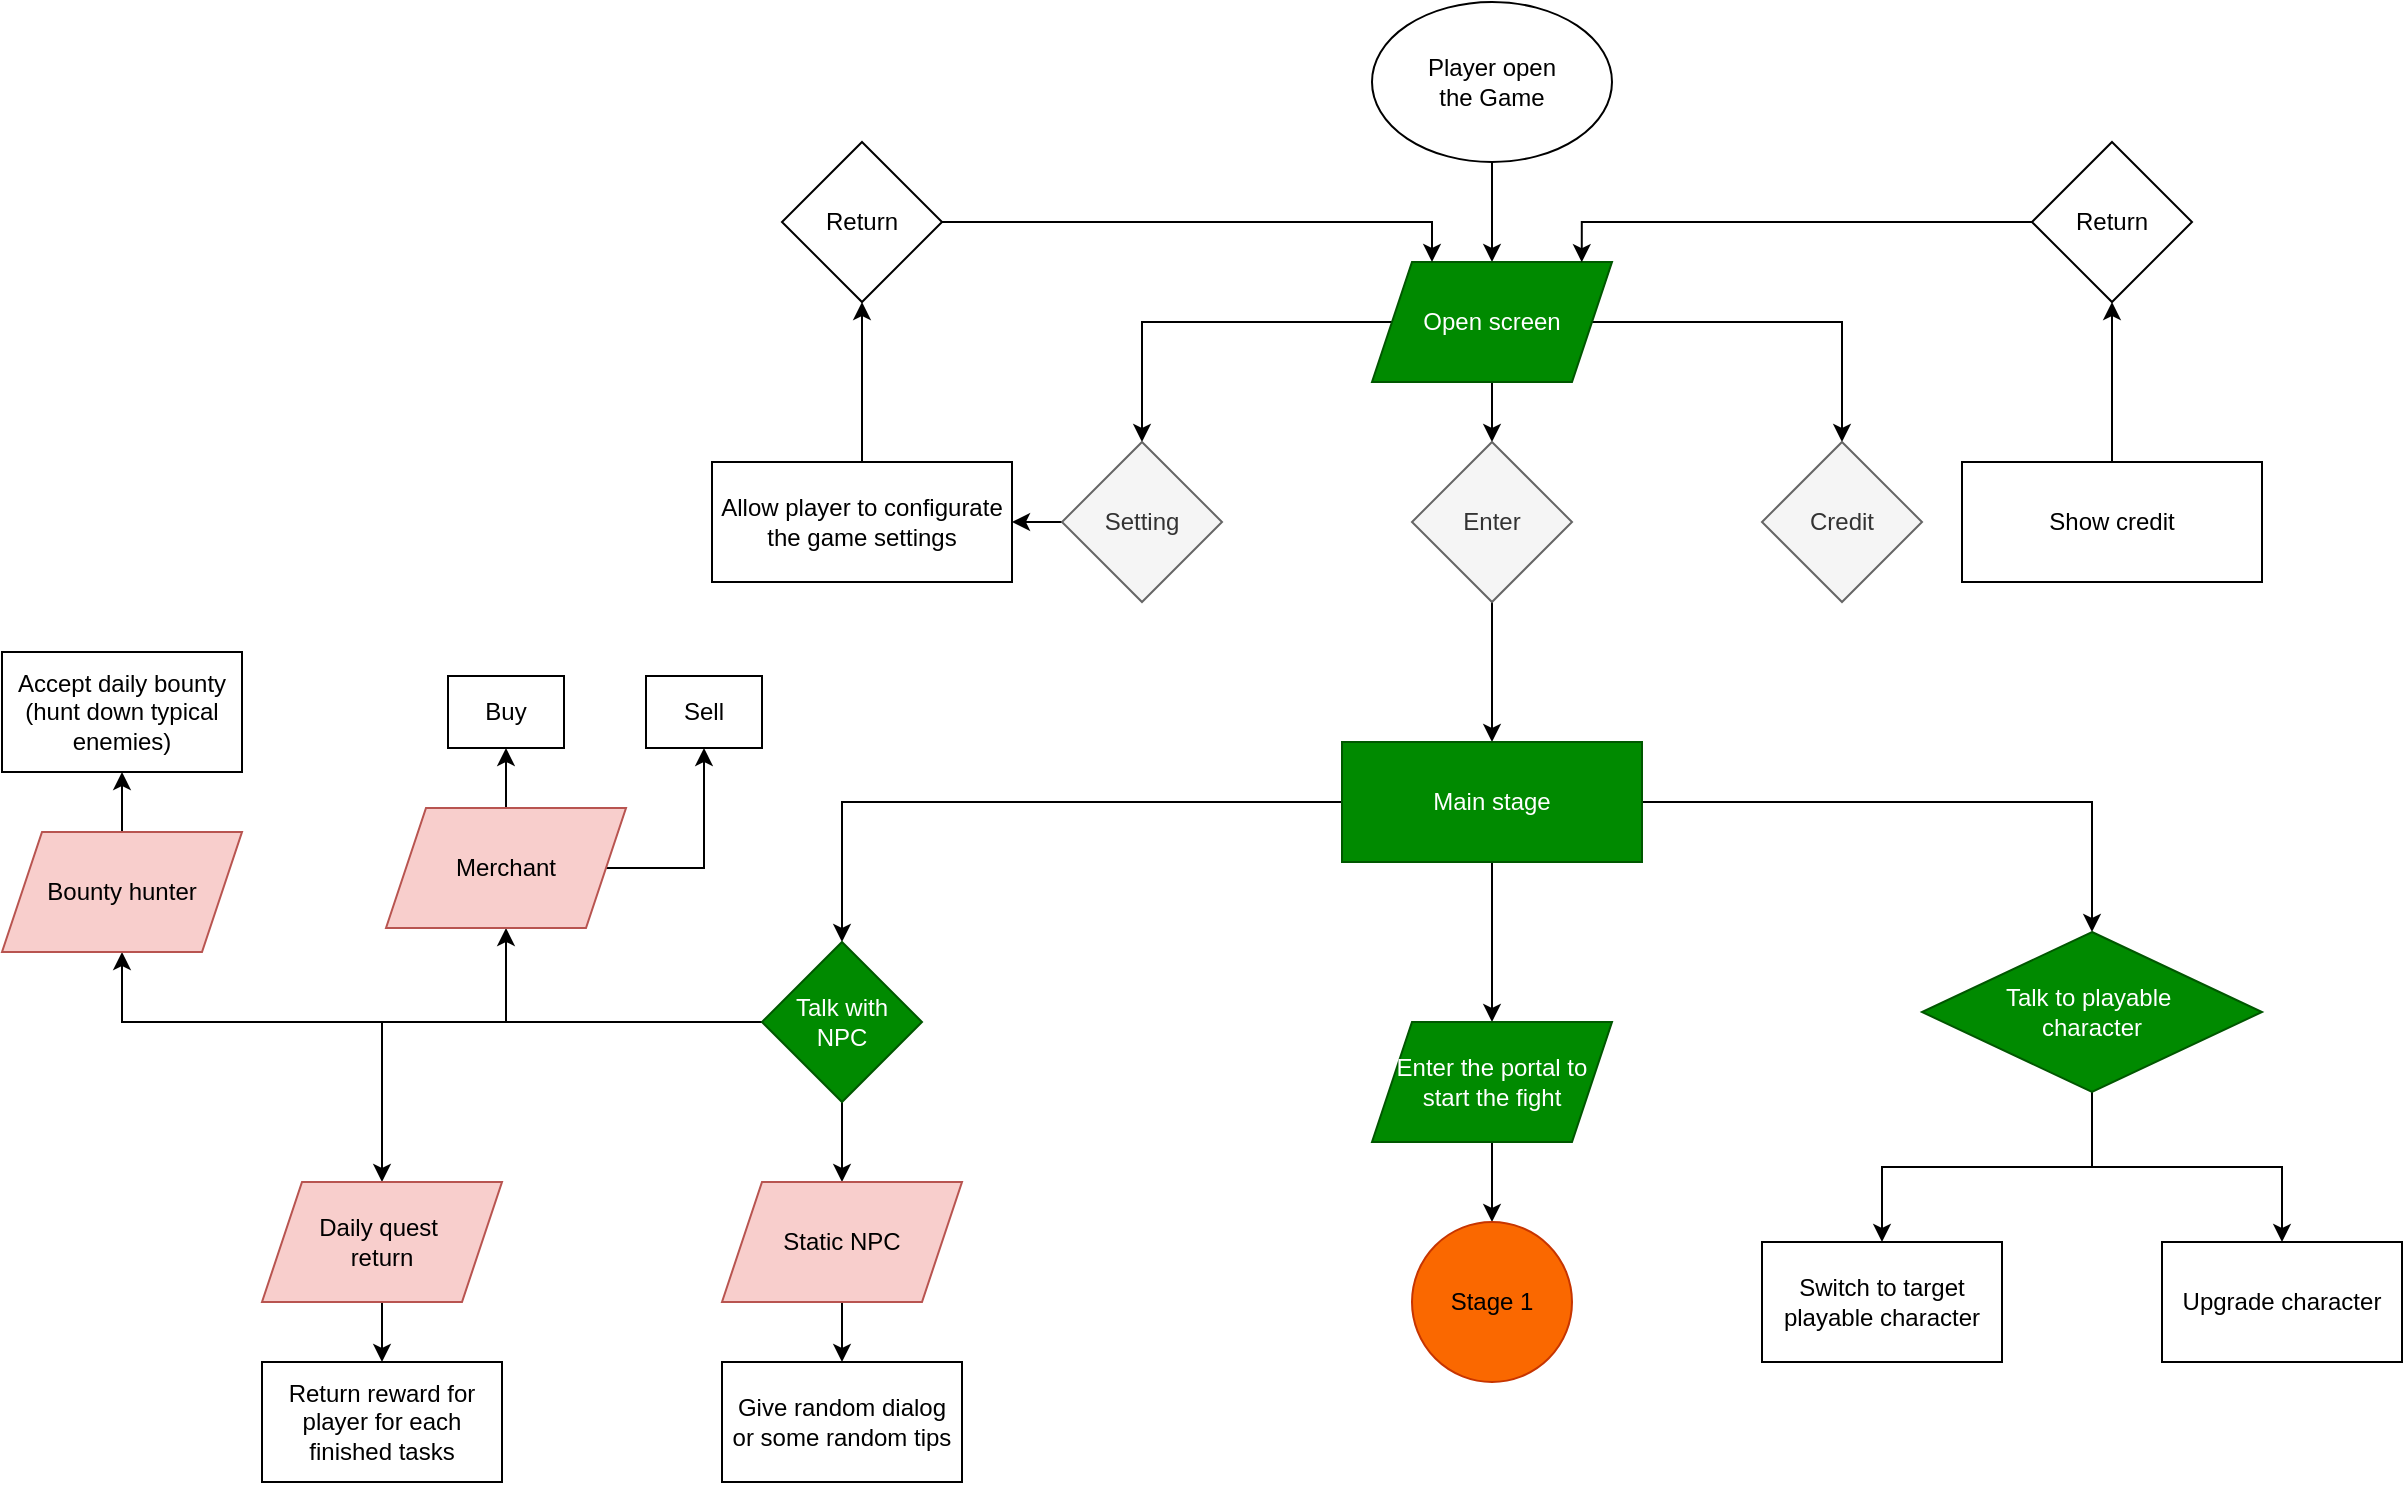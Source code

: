 <mxfile version="24.6.5" type="github" pages="2">
  <diagram name="Game-flowchart" id="mzJbTqpyfRkgzpyweL4M">
    <mxGraphModel dx="2230" dy="738" grid="1" gridSize="10" guides="1" tooltips="1" connect="1" arrows="1" fold="1" page="1" pageScale="1" pageWidth="850" pageHeight="1100" math="0" shadow="0">
      <root>
        <mxCell id="0" />
        <mxCell id="1" parent="0" />
        <mxCell id="QoFvrlMQni7rL53QiSBb-18" style="edgeStyle=orthogonalEdgeStyle;rounded=0;orthogonalLoop=1;jettySize=auto;html=1;entryX=0.5;entryY=0;entryDx=0;entryDy=0;" parent="1" source="QoFvrlMQni7rL53QiSBb-1" target="QoFvrlMQni7rL53QiSBb-10" edge="1">
          <mxGeometry relative="1" as="geometry" />
        </mxCell>
        <mxCell id="QoFvrlMQni7rL53QiSBb-1" value="Player open&lt;br&gt;the Game" style="ellipse;whiteSpace=wrap;html=1;" parent="1" vertex="1">
          <mxGeometry x="365" y="10" width="120" height="80" as="geometry" />
        </mxCell>
        <mxCell id="QoFvrlMQni7rL53QiSBb-14" style="edgeStyle=orthogonalEdgeStyle;rounded=0;orthogonalLoop=1;jettySize=auto;html=1;" parent="1" source="QoFvrlMQni7rL53QiSBb-10" target="QoFvrlMQni7rL53QiSBb-11" edge="1">
          <mxGeometry relative="1" as="geometry" />
        </mxCell>
        <mxCell id="QoFvrlMQni7rL53QiSBb-15" style="edgeStyle=orthogonalEdgeStyle;rounded=0;orthogonalLoop=1;jettySize=auto;html=1;" parent="1" source="QoFvrlMQni7rL53QiSBb-10" target="QoFvrlMQni7rL53QiSBb-12" edge="1">
          <mxGeometry relative="1" as="geometry" />
        </mxCell>
        <mxCell id="QoFvrlMQni7rL53QiSBb-16" style="edgeStyle=orthogonalEdgeStyle;rounded=0;orthogonalLoop=1;jettySize=auto;html=1;" parent="1" source="QoFvrlMQni7rL53QiSBb-10" target="QoFvrlMQni7rL53QiSBb-13" edge="1">
          <mxGeometry relative="1" as="geometry" />
        </mxCell>
        <mxCell id="QoFvrlMQni7rL53QiSBb-10" value="Open screen" style="shape=parallelogram;perimeter=parallelogramPerimeter;whiteSpace=wrap;html=1;fixedSize=1;fillColor=#008a00;fontColor=#ffffff;strokeColor=#005700;" parent="1" vertex="1">
          <mxGeometry x="365" y="140" width="120" height="60" as="geometry" />
        </mxCell>
        <mxCell id="UWSb3e3wchymhMPec0I4-20" style="edgeStyle=orthogonalEdgeStyle;rounded=0;orthogonalLoop=1;jettySize=auto;html=1;" edge="1" parent="1" source="QoFvrlMQni7rL53QiSBb-11" target="UWSb3e3wchymhMPec0I4-19">
          <mxGeometry relative="1" as="geometry" />
        </mxCell>
        <mxCell id="QoFvrlMQni7rL53QiSBb-11" value="Enter" style="rhombus;whiteSpace=wrap;html=1;fillColor=#f5f5f5;fontColor=#333333;strokeColor=#666666;" parent="1" vertex="1">
          <mxGeometry x="385" y="230" width="80" height="80" as="geometry" />
        </mxCell>
        <mxCell id="UWSb3e3wchymhMPec0I4-5" style="edgeStyle=orthogonalEdgeStyle;rounded=0;orthogonalLoop=1;jettySize=auto;html=1;" edge="1" parent="1" source="QoFvrlMQni7rL53QiSBb-12" target="UWSb3e3wchymhMPec0I4-4">
          <mxGeometry relative="1" as="geometry" />
        </mxCell>
        <mxCell id="QoFvrlMQni7rL53QiSBb-12" value="Setting" style="rhombus;whiteSpace=wrap;html=1;fillColor=#f5f5f5;fontColor=#333333;strokeColor=#666666;" parent="1" vertex="1">
          <mxGeometry x="210" y="230" width="80" height="80" as="geometry" />
        </mxCell>
        <mxCell id="QoFvrlMQni7rL53QiSBb-13" value="Credit" style="rhombus;whiteSpace=wrap;html=1;fillColor=#f5f5f5;fontColor=#333333;strokeColor=#666666;" parent="1" vertex="1">
          <mxGeometry x="560" y="230" width="80" height="80" as="geometry" />
        </mxCell>
        <mxCell id="UWSb3e3wchymhMPec0I4-11" style="edgeStyle=orthogonalEdgeStyle;rounded=0;orthogonalLoop=1;jettySize=auto;html=1;entryX=0.25;entryY=0;entryDx=0;entryDy=0;" edge="1" parent="1" source="UWSb3e3wchymhMPec0I4-2" target="QoFvrlMQni7rL53QiSBb-10">
          <mxGeometry relative="1" as="geometry" />
        </mxCell>
        <mxCell id="UWSb3e3wchymhMPec0I4-2" value="Return" style="rhombus;whiteSpace=wrap;html=1;" vertex="1" parent="1">
          <mxGeometry x="70" y="80" width="80" height="80" as="geometry" />
        </mxCell>
        <mxCell id="UWSb3e3wchymhMPec0I4-13" style="edgeStyle=orthogonalEdgeStyle;rounded=0;orthogonalLoop=1;jettySize=auto;html=1;" edge="1" parent="1" source="UWSb3e3wchymhMPec0I4-4" target="UWSb3e3wchymhMPec0I4-2">
          <mxGeometry relative="1" as="geometry" />
        </mxCell>
        <mxCell id="UWSb3e3wchymhMPec0I4-4" value="Allow player to configurate the game settings" style="rounded=0;whiteSpace=wrap;html=1;" vertex="1" parent="1">
          <mxGeometry x="35" y="240" width="150" height="60" as="geometry" />
        </mxCell>
        <mxCell id="UWSb3e3wchymhMPec0I4-16" style="edgeStyle=orthogonalEdgeStyle;rounded=0;orthogonalLoop=1;jettySize=auto;html=1;" edge="1" parent="1" source="UWSb3e3wchymhMPec0I4-14" target="UWSb3e3wchymhMPec0I4-15">
          <mxGeometry relative="1" as="geometry" />
        </mxCell>
        <mxCell id="UWSb3e3wchymhMPec0I4-14" value="Show credit" style="rounded=0;whiteSpace=wrap;html=1;" vertex="1" parent="1">
          <mxGeometry x="660" y="240" width="150" height="60" as="geometry" />
        </mxCell>
        <mxCell id="UWSb3e3wchymhMPec0I4-15" value="Return" style="rhombus;whiteSpace=wrap;html=1;" vertex="1" parent="1">
          <mxGeometry x="695" y="80" width="80" height="80" as="geometry" />
        </mxCell>
        <mxCell id="UWSb3e3wchymhMPec0I4-18" style="edgeStyle=orthogonalEdgeStyle;rounded=0;orthogonalLoop=1;jettySize=auto;html=1;entryX=0.874;entryY=0.002;entryDx=0;entryDy=0;entryPerimeter=0;" edge="1" parent="1" source="UWSb3e3wchymhMPec0I4-15" target="QoFvrlMQni7rL53QiSBb-10">
          <mxGeometry relative="1" as="geometry" />
        </mxCell>
        <mxCell id="UWSb3e3wchymhMPec0I4-22" style="edgeStyle=orthogonalEdgeStyle;rounded=0;orthogonalLoop=1;jettySize=auto;html=1;" edge="1" parent="1" source="UWSb3e3wchymhMPec0I4-19" target="UWSb3e3wchymhMPec0I4-21">
          <mxGeometry relative="1" as="geometry" />
        </mxCell>
        <mxCell id="UWSb3e3wchymhMPec0I4-24" style="edgeStyle=orthogonalEdgeStyle;rounded=0;orthogonalLoop=1;jettySize=auto;html=1;" edge="1" parent="1" source="UWSb3e3wchymhMPec0I4-19" target="UWSb3e3wchymhMPec0I4-26">
          <mxGeometry relative="1" as="geometry">
            <mxPoint x="105" y="450" as="targetPoint" />
          </mxGeometry>
        </mxCell>
        <mxCell id="UWSb3e3wchymhMPec0I4-67" style="edgeStyle=orthogonalEdgeStyle;rounded=0;orthogonalLoop=1;jettySize=auto;html=1;" edge="1" parent="1" source="UWSb3e3wchymhMPec0I4-19" target="UWSb3e3wchymhMPec0I4-65">
          <mxGeometry relative="1" as="geometry" />
        </mxCell>
        <mxCell id="UWSb3e3wchymhMPec0I4-19" value="Main stage" style="rounded=0;whiteSpace=wrap;html=1;fillColor=#008a00;fontColor=#ffffff;strokeColor=#005700;" vertex="1" parent="1">
          <mxGeometry x="350" y="380" width="150" height="60" as="geometry" />
        </mxCell>
        <mxCell id="UWSb3e3wchymhMPec0I4-72" style="edgeStyle=orthogonalEdgeStyle;rounded=0;orthogonalLoop=1;jettySize=auto;html=1;" edge="1" parent="1" source="UWSb3e3wchymhMPec0I4-21" target="UWSb3e3wchymhMPec0I4-80">
          <mxGeometry relative="1" as="geometry">
            <mxPoint x="425.5" y="810" as="targetPoint" />
          </mxGeometry>
        </mxCell>
        <mxCell id="UWSb3e3wchymhMPec0I4-21" value="Enter the portal to start the fight" style="shape=parallelogram;perimeter=parallelogramPerimeter;whiteSpace=wrap;html=1;fixedSize=1;fillColor=#008a00;fontColor=#ffffff;strokeColor=#005700;" vertex="1" parent="1">
          <mxGeometry x="365" y="520" width="120" height="60" as="geometry" />
        </mxCell>
        <mxCell id="UWSb3e3wchymhMPec0I4-28" style="edgeStyle=orthogonalEdgeStyle;rounded=0;orthogonalLoop=1;jettySize=auto;html=1;" edge="1" parent="1" source="UWSb3e3wchymhMPec0I4-26" target="UWSb3e3wchymhMPec0I4-27">
          <mxGeometry relative="1" as="geometry" />
        </mxCell>
        <mxCell id="UWSb3e3wchymhMPec0I4-57" style="edgeStyle=orthogonalEdgeStyle;rounded=0;orthogonalLoop=1;jettySize=auto;html=1;" edge="1" parent="1" source="UWSb3e3wchymhMPec0I4-26" target="UWSb3e3wchymhMPec0I4-54">
          <mxGeometry relative="1" as="geometry" />
        </mxCell>
        <mxCell id="UWSb3e3wchymhMPec0I4-60" style="edgeStyle=orthogonalEdgeStyle;rounded=0;orthogonalLoop=1;jettySize=auto;html=1;entryX=0.5;entryY=1;entryDx=0;entryDy=0;" edge="1" parent="1" source="UWSb3e3wchymhMPec0I4-26" target="UWSb3e3wchymhMPec0I4-46">
          <mxGeometry relative="1" as="geometry" />
        </mxCell>
        <mxCell id="UWSb3e3wchymhMPec0I4-64" style="edgeStyle=orthogonalEdgeStyle;rounded=0;orthogonalLoop=1;jettySize=auto;html=1;" edge="1" parent="1" source="UWSb3e3wchymhMPec0I4-26" target="UWSb3e3wchymhMPec0I4-61">
          <mxGeometry relative="1" as="geometry" />
        </mxCell>
        <mxCell id="UWSb3e3wchymhMPec0I4-26" value="Talk with &lt;br&gt;NPC" style="rhombus;whiteSpace=wrap;html=1;fillColor=#008a00;strokeColor=#005700;fontColor=#ffffff;" vertex="1" parent="1">
          <mxGeometry x="60" y="480" width="80" height="80" as="geometry" />
        </mxCell>
        <mxCell id="UWSb3e3wchymhMPec0I4-49" style="edgeStyle=orthogonalEdgeStyle;rounded=0;orthogonalLoop=1;jettySize=auto;html=1;" edge="1" parent="1" source="UWSb3e3wchymhMPec0I4-27" target="UWSb3e3wchymhMPec0I4-48">
          <mxGeometry relative="1" as="geometry" />
        </mxCell>
        <mxCell id="UWSb3e3wchymhMPec0I4-51" style="edgeStyle=orthogonalEdgeStyle;rounded=0;orthogonalLoop=1;jettySize=auto;html=1;" edge="1" parent="1" source="UWSb3e3wchymhMPec0I4-27" target="UWSb3e3wchymhMPec0I4-50">
          <mxGeometry relative="1" as="geometry" />
        </mxCell>
        <mxCell id="UWSb3e3wchymhMPec0I4-27" value="Merchant" style="shape=parallelogram;perimeter=parallelogramPerimeter;whiteSpace=wrap;html=1;fixedSize=1;fillColor=#f8cecc;strokeColor=#b85450;" vertex="1" parent="1">
          <mxGeometry x="-128" y="413" width="120" height="60" as="geometry" />
        </mxCell>
        <mxCell id="UWSb3e3wchymhMPec0I4-42" value="Switch to target playable character" style="rounded=0;whiteSpace=wrap;html=1;" vertex="1" parent="1">
          <mxGeometry x="560" y="630" width="120" height="60" as="geometry" />
        </mxCell>
        <mxCell id="UWSb3e3wchymhMPec0I4-43" value="Upgrade character" style="rounded=0;whiteSpace=wrap;html=1;" vertex="1" parent="1">
          <mxGeometry x="760" y="630" width="120" height="60" as="geometry" />
        </mxCell>
        <mxCell id="UWSb3e3wchymhMPec0I4-56" style="edgeStyle=orthogonalEdgeStyle;rounded=0;orthogonalLoop=1;jettySize=auto;html=1;" edge="1" parent="1" source="UWSb3e3wchymhMPec0I4-46" target="UWSb3e3wchymhMPec0I4-52">
          <mxGeometry relative="1" as="geometry" />
        </mxCell>
        <mxCell id="UWSb3e3wchymhMPec0I4-46" value="Bounty hunter" style="shape=parallelogram;perimeter=parallelogramPerimeter;whiteSpace=wrap;html=1;fixedSize=1;fillColor=#f8cecc;strokeColor=#b85450;" vertex="1" parent="1">
          <mxGeometry x="-320" y="425" width="120" height="60" as="geometry" />
        </mxCell>
        <mxCell id="UWSb3e3wchymhMPec0I4-48" value="Buy" style="rounded=0;whiteSpace=wrap;html=1;" vertex="1" parent="1">
          <mxGeometry x="-97" y="347" width="58" height="36" as="geometry" />
        </mxCell>
        <mxCell id="UWSb3e3wchymhMPec0I4-50" value="Sell" style="rounded=0;whiteSpace=wrap;html=1;" vertex="1" parent="1">
          <mxGeometry x="2" y="347" width="58" height="36" as="geometry" />
        </mxCell>
        <mxCell id="UWSb3e3wchymhMPec0I4-52" value="Accept daily bounty&lt;br&gt;(hunt down typical enemies)" style="rounded=0;whiteSpace=wrap;html=1;" vertex="1" parent="1">
          <mxGeometry x="-320" y="335" width="120" height="60" as="geometry" />
        </mxCell>
        <mxCell id="UWSb3e3wchymhMPec0I4-59" style="edgeStyle=orthogonalEdgeStyle;rounded=0;orthogonalLoop=1;jettySize=auto;html=1;" edge="1" parent="1" source="UWSb3e3wchymhMPec0I4-54" target="UWSb3e3wchymhMPec0I4-58">
          <mxGeometry relative="1" as="geometry" />
        </mxCell>
        <mxCell id="UWSb3e3wchymhMPec0I4-54" value="Daily quest&amp;nbsp;&lt;div&gt;return&lt;/div&gt;" style="shape=parallelogram;perimeter=parallelogramPerimeter;whiteSpace=wrap;html=1;fixedSize=1;fillColor=#f8cecc;strokeColor=#b85450;" vertex="1" parent="1">
          <mxGeometry x="-190" y="600" width="120" height="60" as="geometry" />
        </mxCell>
        <mxCell id="UWSb3e3wchymhMPec0I4-58" value="Return reward for player for each finished tasks" style="rounded=0;whiteSpace=wrap;html=1;" vertex="1" parent="1">
          <mxGeometry x="-190" y="690" width="120" height="60" as="geometry" />
        </mxCell>
        <mxCell id="UWSb3e3wchymhMPec0I4-63" style="edgeStyle=orthogonalEdgeStyle;rounded=0;orthogonalLoop=1;jettySize=auto;html=1;" edge="1" parent="1" source="UWSb3e3wchymhMPec0I4-61" target="UWSb3e3wchymhMPec0I4-62">
          <mxGeometry relative="1" as="geometry" />
        </mxCell>
        <mxCell id="UWSb3e3wchymhMPec0I4-61" value="Static NPC" style="shape=parallelogram;perimeter=parallelogramPerimeter;whiteSpace=wrap;html=1;fixedSize=1;fillColor=#f8cecc;strokeColor=#b85450;" vertex="1" parent="1">
          <mxGeometry x="40" y="600" width="120" height="60" as="geometry" />
        </mxCell>
        <mxCell id="UWSb3e3wchymhMPec0I4-62" value="Give random dialog or some random tips" style="rounded=0;whiteSpace=wrap;html=1;" vertex="1" parent="1">
          <mxGeometry x="40" y="690" width="120" height="60" as="geometry" />
        </mxCell>
        <mxCell id="UWSb3e3wchymhMPec0I4-68" style="edgeStyle=orthogonalEdgeStyle;rounded=0;orthogonalLoop=1;jettySize=auto;html=1;" edge="1" parent="1" source="UWSb3e3wchymhMPec0I4-65" target="UWSb3e3wchymhMPec0I4-42">
          <mxGeometry relative="1" as="geometry" />
        </mxCell>
        <mxCell id="UWSb3e3wchymhMPec0I4-69" style="edgeStyle=orthogonalEdgeStyle;rounded=0;orthogonalLoop=1;jettySize=auto;html=1;" edge="1" parent="1" source="UWSb3e3wchymhMPec0I4-65" target="UWSb3e3wchymhMPec0I4-43">
          <mxGeometry relative="1" as="geometry" />
        </mxCell>
        <mxCell id="UWSb3e3wchymhMPec0I4-65" value="Talk to playable&amp;nbsp;&lt;div&gt;character&lt;/div&gt;" style="rhombus;whiteSpace=wrap;html=1;fillColor=#008a00;strokeColor=#005700;fontColor=#ffffff;" vertex="1" parent="1">
          <mxGeometry x="640" y="475" width="170" height="80" as="geometry" />
        </mxCell>
        <UserObject label="Stage 1" link="data:page/id,hNDS2GWP3OPhTWW8uheu" id="UWSb3e3wchymhMPec0I4-80">
          <mxCell style="ellipse;whiteSpace=wrap;html=1;aspect=fixed;fillColor=#fa6800;fontColor=#000000;strokeColor=#C73500;" vertex="1" parent="1">
            <mxGeometry x="385" y="620" width="80" height="80" as="geometry" />
          </mxCell>
        </UserObject>
      </root>
    </mxGraphModel>
  </diagram>
  <diagram id="hNDS2GWP3OPhTWW8uheu" name="Stage-flow-chart">
    <mxGraphModel dx="1624" dy="868" grid="1" gridSize="10" guides="1" tooltips="1" connect="1" arrows="1" fold="1" page="1" pageScale="1" pageWidth="850" pageHeight="1100" math="0" shadow="0">
      <root>
        <mxCell id="0" />
        <mxCell id="1" parent="0" />
        <mxCell id="i84Xbdomwvime46jARMH-6" style="edgeStyle=orthogonalEdgeStyle;rounded=0;orthogonalLoop=1;jettySize=auto;html=1;" edge="1" parent="1" source="i84Xbdomwvime46jARMH-2" target="i84Xbdomwvime46jARMH-5">
          <mxGeometry relative="1" as="geometry" />
        </mxCell>
        <mxCell id="i84Xbdomwvime46jARMH-2" value="Combat &amp;amp;&amp;nbsp;&lt;div&gt;Explore&lt;/div&gt;" style="shape=parallelogram;perimeter=parallelogramPerimeter;whiteSpace=wrap;html=1;fixedSize=1;" vertex="1" parent="1">
          <mxGeometry x="407.25" y="130" width="120" height="60" as="geometry" />
        </mxCell>
        <mxCell id="i84Xbdomwvime46jARMH-4" style="edgeStyle=orthogonalEdgeStyle;rounded=0;orthogonalLoop=1;jettySize=auto;html=1;" edge="1" parent="1" source="i84Xbdomwvime46jARMH-3" target="i84Xbdomwvime46jARMH-2">
          <mxGeometry relative="1" as="geometry" />
        </mxCell>
        <mxCell id="i84Xbdomwvime46jARMH-3" value="Stage 1" style="ellipse;whiteSpace=wrap;html=1;fillColor=#76608a;fontColor=#ffffff;strokeColor=#432D57;" vertex="1" parent="1">
          <mxGeometry x="407.25" y="10" width="120" height="80" as="geometry" />
        </mxCell>
        <mxCell id="i84Xbdomwvime46jARMH-9" style="edgeStyle=orthogonalEdgeStyle;rounded=0;orthogonalLoop=1;jettySize=auto;html=1;" edge="1" parent="1" source="i84Xbdomwvime46jARMH-5" target="i84Xbdomwvime46jARMH-8">
          <mxGeometry relative="1" as="geometry" />
        </mxCell>
        <mxCell id="i84Xbdomwvime46jARMH-10" value="FALSE" style="edgeLabel;html=1;align=center;verticalAlign=middle;resizable=0;points=[];" vertex="1" connectable="0" parent="i84Xbdomwvime46jARMH-9">
          <mxGeometry x="-0.17" y="2" relative="1" as="geometry">
            <mxPoint as="offset" />
          </mxGeometry>
        </mxCell>
        <mxCell id="IY4VIh5cQzdbZIAKpX3d-4" style="edgeStyle=orthogonalEdgeStyle;rounded=0;orthogonalLoop=1;jettySize=auto;html=1;" edge="1" parent="1" source="i84Xbdomwvime46jARMH-18" target="i84Xbdomwvime46jARMH-16">
          <mxGeometry relative="1" as="geometry" />
        </mxCell>
        <mxCell id="i84Xbdomwvime46jARMH-5" value="Death" style="rhombus;whiteSpace=wrap;html=1;" vertex="1" parent="1">
          <mxGeometry x="427.25" y="230" width="80" height="80" as="geometry" />
        </mxCell>
        <mxCell id="i84Xbdomwvime46jARMH-15" style="edgeStyle=orthogonalEdgeStyle;rounded=0;orthogonalLoop=1;jettySize=auto;html=1;" edge="1" parent="1" source="i84Xbdomwvime46jARMH-8" target="i84Xbdomwvime46jARMH-12">
          <mxGeometry relative="1" as="geometry" />
        </mxCell>
        <mxCell id="i84Xbdomwvime46jARMH-8" value="Stage 2" style="ellipse;whiteSpace=wrap;html=1;fillColor=#76608a;fontColor=#ffffff;strokeColor=#432D57;" vertex="1" parent="1">
          <mxGeometry x="407.25" y="360" width="120" height="80" as="geometry" />
        </mxCell>
        <mxCell id="i84Xbdomwvime46jARMH-11" style="edgeStyle=orthogonalEdgeStyle;rounded=0;orthogonalLoop=1;jettySize=auto;html=1;" edge="1" parent="1" source="i84Xbdomwvime46jARMH-12" target="i84Xbdomwvime46jARMH-14">
          <mxGeometry relative="1" as="geometry" />
        </mxCell>
        <mxCell id="i84Xbdomwvime46jARMH-12" value="Combat &amp;amp;&amp;nbsp;&lt;div&gt;Explore&lt;/div&gt;" style="shape=parallelogram;perimeter=parallelogramPerimeter;whiteSpace=wrap;html=1;fixedSize=1;" vertex="1" parent="1">
          <mxGeometry x="407.25" y="490" width="120" height="60" as="geometry" />
        </mxCell>
        <mxCell id="IY4VIh5cQzdbZIAKpX3d-1" style="edgeStyle=orthogonalEdgeStyle;rounded=0;orthogonalLoop=1;jettySize=auto;html=1;" edge="1" parent="1" source="i84Xbdomwvime46jARMH-14" target="i84Xbdomwvime46jARMH-16">
          <mxGeometry relative="1" as="geometry" />
        </mxCell>
        <mxCell id="IY4VIh5cQzdbZIAKpX3d-2" value="TRUE" style="edgeLabel;html=1;align=center;verticalAlign=middle;resizable=0;points=[];" vertex="1" connectable="0" parent="IY4VIh5cQzdbZIAKpX3d-1">
          <mxGeometry x="-0.005" y="-4" relative="1" as="geometry">
            <mxPoint x="31" y="4" as="offset" />
          </mxGeometry>
        </mxCell>
        <mxCell id="IY4VIh5cQzdbZIAKpX3d-7" value="FALSE" style="edgeStyle=orthogonalEdgeStyle;rounded=0;orthogonalLoop=1;jettySize=auto;html=1;" edge="1" parent="1" source="i84Xbdomwvime46jARMH-14" target="IY4VIh5cQzdbZIAKpX3d-6">
          <mxGeometry relative="1" as="geometry" />
        </mxCell>
        <mxCell id="i84Xbdomwvime46jARMH-14" value="Death" style="rhombus;whiteSpace=wrap;html=1;" vertex="1" parent="1">
          <mxGeometry x="427.25" y="600" width="80" height="80" as="geometry" />
        </mxCell>
        <UserObject label="Main stage" link="data:page/id,mzJbTqpyfRkgzpyweL4M" id="i84Xbdomwvime46jARMH-16">
          <mxCell style="ellipse;whiteSpace=wrap;html=1;aspect=fixed;fillColor=#fa6800;fontColor=#000000;strokeColor=#C73500;" vertex="1" parent="1">
            <mxGeometry x="180" y="510" width="80" height="80" as="geometry" />
          </mxCell>
        </UserObject>
        <mxCell id="IY4VIh5cQzdbZIAKpX3d-5" value="" style="edgeStyle=orthogonalEdgeStyle;rounded=0;orthogonalLoop=1;jettySize=auto;html=1;" edge="1" parent="1" source="i84Xbdomwvime46jARMH-5" target="i84Xbdomwvime46jARMH-18">
          <mxGeometry relative="1" as="geometry">
            <mxPoint x="427" y="270" as="sourcePoint" />
            <mxPoint x="220" y="510" as="targetPoint" />
          </mxGeometry>
        </mxCell>
        <mxCell id="i84Xbdomwvime46jARMH-18" value="TRUE" style="text;html=1;align=center;verticalAlign=middle;resizable=0;points=[];autosize=1;strokeColor=none;fillColor=none;" vertex="1" parent="1">
          <mxGeometry x="300" y="255" width="60" height="30" as="geometry" />
        </mxCell>
        <mxCell id="IY4VIh5cQzdbZIAKpX3d-28" style="edgeStyle=orthogonalEdgeStyle;rounded=0;orthogonalLoop=1;jettySize=auto;html=1;" edge="1" parent="1" source="IY4VIh5cQzdbZIAKpX3d-6" target="IY4VIh5cQzdbZIAKpX3d-25">
          <mxGeometry relative="1" as="geometry" />
        </mxCell>
        <mxCell id="IY4VIh5cQzdbZIAKpX3d-6" value="Stage 3" style="ellipse;whiteSpace=wrap;html=1;fillColor=#76608a;fontColor=#ffffff;strokeColor=#432D57;" vertex="1" parent="1">
          <mxGeometry x="407.25" y="730" width="120" height="80" as="geometry" />
        </mxCell>
        <mxCell id="IY4VIh5cQzdbZIAKpX3d-12" style="edgeStyle=orthogonalEdgeStyle;rounded=0;orthogonalLoop=1;jettySize=auto;html=1;" edge="1" parent="1" source="IY4VIh5cQzdbZIAKpX3d-8" target="IY4VIh5cQzdbZIAKpX3d-9">
          <mxGeometry relative="1" as="geometry" />
        </mxCell>
        <mxCell id="IY4VIh5cQzdbZIAKpX3d-16" style="edgeStyle=orthogonalEdgeStyle;rounded=0;orthogonalLoop=1;jettySize=auto;html=1;entryX=0.5;entryY=0;entryDx=0;entryDy=0;" edge="1" parent="1" source="IY4VIh5cQzdbZIAKpX3d-8" target="IY4VIh5cQzdbZIAKpX3d-15">
          <mxGeometry relative="1" as="geometry" />
        </mxCell>
        <mxCell id="IY4VIh5cQzdbZIAKpX3d-8" value="Stage 1" style="rounded=0;whiteSpace=wrap;html=1;fillColor=#f0a30a;fontColor=#000000;strokeColor=#BD7000;" vertex="1" parent="1">
          <mxGeometry x="1220" y="10" width="120" height="60" as="geometry" />
        </mxCell>
        <mxCell id="IY4VIh5cQzdbZIAKpX3d-13" style="edgeStyle=orthogonalEdgeStyle;rounded=0;orthogonalLoop=1;jettySize=auto;html=1;" edge="1" parent="1" source="IY4VIh5cQzdbZIAKpX3d-9" target="IY4VIh5cQzdbZIAKpX3d-10">
          <mxGeometry relative="1" as="geometry" />
        </mxCell>
        <mxCell id="IY4VIh5cQzdbZIAKpX3d-20" style="edgeStyle=orthogonalEdgeStyle;rounded=0;orthogonalLoop=1;jettySize=auto;html=1;entryX=0.5;entryY=0;entryDx=0;entryDy=0;" edge="1" parent="1" source="IY4VIh5cQzdbZIAKpX3d-9" target="IY4VIh5cQzdbZIAKpX3d-19">
          <mxGeometry relative="1" as="geometry" />
        </mxCell>
        <mxCell id="IY4VIh5cQzdbZIAKpX3d-9" value="Stage 2" style="rounded=0;whiteSpace=wrap;html=1;fillColor=#f0a30a;fontColor=#000000;strokeColor=#BD7000;" vertex="1" parent="1">
          <mxGeometry x="1220" y="110" width="120" height="60" as="geometry" />
        </mxCell>
        <mxCell id="IY4VIh5cQzdbZIAKpX3d-14" style="edgeStyle=orthogonalEdgeStyle;rounded=0;orthogonalLoop=1;jettySize=auto;html=1;" edge="1" parent="1" source="IY4VIh5cQzdbZIAKpX3d-10" target="IY4VIh5cQzdbZIAKpX3d-11">
          <mxGeometry relative="1" as="geometry" />
        </mxCell>
        <mxCell id="IY4VIh5cQzdbZIAKpX3d-10" value="Stage 3" style="rounded=0;whiteSpace=wrap;html=1;fillColor=#f0a30a;fontColor=#000000;strokeColor=#BD7000;" vertex="1" parent="1">
          <mxGeometry x="1220" y="210" width="120" height="60" as="geometry" />
        </mxCell>
        <mxCell id="9Hf8kVn77FqN24Ny3d0R-2" style="edgeStyle=orthogonalEdgeStyle;rounded=0;orthogonalLoop=1;jettySize=auto;html=1;" edge="1" parent="1" source="IY4VIh5cQzdbZIAKpX3d-11" target="9Hf8kVn77FqN24Ny3d0R-1">
          <mxGeometry relative="1" as="geometry" />
        </mxCell>
        <mxCell id="IY4VIh5cQzdbZIAKpX3d-11" value="Ending stage&lt;div&gt;(No fighting)&lt;br&gt;(Show case stats)&lt;/div&gt;" style="rounded=0;whiteSpace=wrap;html=1;fillColor=#6d8764;fontColor=#ffffff;strokeColor=#3A5431;" vertex="1" parent="1">
          <mxGeometry x="1220" y="310" width="120" height="60" as="geometry" />
        </mxCell>
        <mxCell id="IY4VIh5cQzdbZIAKpX3d-18" style="edgeStyle=orthogonalEdgeStyle;rounded=0;orthogonalLoop=1;jettySize=auto;html=1;exitX=0.5;exitY=1;exitDx=0;exitDy=0;entryX=1;entryY=0.5;entryDx=0;entryDy=0;" edge="1" parent="1" source="IY4VIh5cQzdbZIAKpX3d-15" target="IY4VIh5cQzdbZIAKpX3d-10">
          <mxGeometry relative="1" as="geometry" />
        </mxCell>
        <mxCell id="IY4VIh5cQzdbZIAKpX3d-15" value="Sub stage 2" style="rounded=1;whiteSpace=wrap;html=1;" vertex="1" parent="1">
          <mxGeometry x="1390" y="110" width="120" height="60" as="geometry" />
        </mxCell>
        <mxCell id="IY4VIh5cQzdbZIAKpX3d-23" style="edgeStyle=orthogonalEdgeStyle;rounded=0;orthogonalLoop=1;jettySize=auto;html=1;exitX=0.5;exitY=1;exitDx=0;exitDy=0;entryX=0;entryY=0.5;entryDx=0;entryDy=0;" edge="1" parent="1" source="IY4VIh5cQzdbZIAKpX3d-19" target="IY4VIh5cQzdbZIAKpX3d-11">
          <mxGeometry relative="1" as="geometry" />
        </mxCell>
        <mxCell id="IY4VIh5cQzdbZIAKpX3d-19" value="Sub stage 3" style="rounded=1;whiteSpace=wrap;html=1;" vertex="1" parent="1">
          <mxGeometry x="1040" y="210" width="120" height="60" as="geometry" />
        </mxCell>
        <mxCell id="IY4VIh5cQzdbZIAKpX3d-24" style="edgeStyle=orthogonalEdgeStyle;rounded=0;orthogonalLoop=1;jettySize=auto;html=1;" edge="1" parent="1" source="IY4VIh5cQzdbZIAKpX3d-25" target="IY4VIh5cQzdbZIAKpX3d-27">
          <mxGeometry relative="1" as="geometry" />
        </mxCell>
        <mxCell id="IY4VIh5cQzdbZIAKpX3d-25" value="Combat &amp;amp;&amp;nbsp;&lt;div&gt;Explore&lt;/div&gt;" style="shape=parallelogram;perimeter=parallelogramPerimeter;whiteSpace=wrap;html=1;fixedSize=1;" vertex="1" parent="1">
          <mxGeometry x="407.25" y="850" width="120" height="60" as="geometry" />
        </mxCell>
        <mxCell id="IY4VIh5cQzdbZIAKpX3d-29" style="edgeStyle=orthogonalEdgeStyle;rounded=0;orthogonalLoop=1;jettySize=auto;html=1;" edge="1" parent="1">
          <mxGeometry relative="1" as="geometry">
            <mxPoint x="219.97" y="590" as="targetPoint" />
            <mxPoint x="427.254" y="999.966" as="sourcePoint" />
          </mxGeometry>
        </mxCell>
        <mxCell id="IY4VIh5cQzdbZIAKpX3d-30" value="TRUE" style="edgeLabel;html=1;align=center;verticalAlign=middle;resizable=0;points=[];" vertex="1" connectable="0" parent="IY4VIh5cQzdbZIAKpX3d-29">
          <mxGeometry x="-0.719" relative="1" as="geometry">
            <mxPoint as="offset" />
          </mxGeometry>
        </mxCell>
        <mxCell id="IY4VIh5cQzdbZIAKpX3d-35" style="edgeStyle=orthogonalEdgeStyle;rounded=0;orthogonalLoop=1;jettySize=auto;html=1;exitX=0.5;exitY=1;exitDx=0;exitDy=0;entryX=0.5;entryY=1;entryDx=0;entryDy=0;" edge="1" parent="1" source="IY4VIh5cQzdbZIAKpX3d-27" target="IY4VIh5cQzdbZIAKpX3d-31">
          <mxGeometry relative="1" as="geometry" />
        </mxCell>
        <mxCell id="IY4VIh5cQzdbZIAKpX3d-27" value="Death" style="rhombus;whiteSpace=wrap;html=1;" vertex="1" parent="1">
          <mxGeometry x="427.25" y="960" width="80" height="80" as="geometry" />
        </mxCell>
        <mxCell id="IY4VIh5cQzdbZIAKpX3d-38" style="edgeStyle=orthogonalEdgeStyle;rounded=0;orthogonalLoop=1;jettySize=auto;html=1;exitX=0.5;exitY=0;exitDx=0;exitDy=0;entryX=0;entryY=0.5;entryDx=0;entryDy=0;" edge="1" parent="1" source="IY4VIh5cQzdbZIAKpX3d-31" target="i84Xbdomwvime46jARMH-16">
          <mxGeometry relative="1" as="geometry" />
        </mxCell>
        <mxCell id="IY4VIh5cQzdbZIAKpX3d-31" value="Ending stage" style="ellipse;whiteSpace=wrap;html=1;fillColor=#76608a;fontColor=#ffffff;strokeColor=#432D57;" vertex="1" parent="1">
          <mxGeometry x="50" y="860" width="120" height="80" as="geometry" />
        </mxCell>
        <mxCell id="IY4VIh5cQzdbZIAKpX3d-36" value="FALSE" style="text;html=1;align=center;verticalAlign=middle;resizable=0;points=[];autosize=1;strokeColor=none;fillColor=none;" vertex="1" parent="1">
          <mxGeometry x="240" y="1038" width="60" height="30" as="geometry" />
        </mxCell>
        <mxCell id="S30QwYJIRZQyJxE3KbDy-3" style="edgeStyle=orthogonalEdgeStyle;rounded=0;orthogonalLoop=1;jettySize=auto;html=1;" edge="1" parent="1" source="S30QwYJIRZQyJxE3KbDy-1" target="S30QwYJIRZQyJxE3KbDy-2">
          <mxGeometry relative="1" as="geometry" />
        </mxCell>
        <mxCell id="S30QwYJIRZQyJxE3KbDy-1" value="Entrance room" style="ellipse;whiteSpace=wrap;html=1;fillColor=#76608a;fontColor=#ffffff;strokeColor=#432D57;" vertex="1" parent="1">
          <mxGeometry x="1240" y="440" width="120" height="80" as="geometry" />
        </mxCell>
        <mxCell id="S30QwYJIRZQyJxE3KbDy-16" style="edgeStyle=orthogonalEdgeStyle;rounded=0;orthogonalLoop=1;jettySize=auto;html=1;" edge="1" parent="1" source="S30QwYJIRZQyJxE3KbDy-2" target="S30QwYJIRZQyJxE3KbDy-15">
          <mxGeometry relative="1" as="geometry" />
        </mxCell>
        <mxCell id="S30QwYJIRZQyJxE3KbDy-2" value="Random room" style="rhombus;whiteSpace=wrap;html=1;" vertex="1" parent="1">
          <mxGeometry x="1430" y="440" width="170" height="80" as="geometry" />
        </mxCell>
        <mxCell id="S30QwYJIRZQyJxE3KbDy-9" style="edgeStyle=orthogonalEdgeStyle;rounded=0;orthogonalLoop=1;jettySize=auto;html=1;" edge="1" parent="1" source="S30QwYJIRZQyJxE3KbDy-4" target="S30QwYJIRZQyJxE3KbDy-8">
          <mxGeometry relative="1" as="geometry" />
        </mxCell>
        <mxCell id="S30QwYJIRZQyJxE3KbDy-11" value="TRUE" style="edgeLabel;html=1;align=center;verticalAlign=middle;resizable=0;points=[];" vertex="1" connectable="0" parent="S30QwYJIRZQyJxE3KbDy-9">
          <mxGeometry x="-0.195" relative="1" as="geometry">
            <mxPoint as="offset" />
          </mxGeometry>
        </mxCell>
        <mxCell id="S30QwYJIRZQyJxE3KbDy-19" style="edgeStyle=orthogonalEdgeStyle;rounded=0;orthogonalLoop=1;jettySize=auto;html=1;exitX=1;exitY=0.5;exitDx=0;exitDy=0;entryX=1;entryY=0.5;entryDx=0;entryDy=0;" edge="1" parent="1" source="S30QwYJIRZQyJxE3KbDy-4" target="S30QwYJIRZQyJxE3KbDy-2">
          <mxGeometry relative="1" as="geometry">
            <Array as="points">
              <mxPoint x="1640" y="680" />
              <mxPoint x="1640" y="480" />
            </Array>
          </mxGeometry>
        </mxCell>
        <mxCell id="S30QwYJIRZQyJxE3KbDy-20" value="FALSE" style="edgeLabel;html=1;align=center;verticalAlign=middle;resizable=0;points=[];" vertex="1" connectable="0" parent="S30QwYJIRZQyJxE3KbDy-19">
          <mxGeometry x="0.127" relative="1" as="geometry">
            <mxPoint as="offset" />
          </mxGeometry>
        </mxCell>
        <mxCell id="S30QwYJIRZQyJxE3KbDy-4" value="Exit room" style="rhombus;whiteSpace=wrap;html=1;" vertex="1" parent="1">
          <mxGeometry x="1475" y="640" width="80" height="80" as="geometry" />
        </mxCell>
        <mxCell id="9Hf8kVn77FqN24Ny3d0R-4" style="edgeStyle=orthogonalEdgeStyle;rounded=0;orthogonalLoop=1;jettySize=auto;html=1;" edge="1" parent="1" source="S30QwYJIRZQyJxE3KbDy-8" target="9Hf8kVn77FqN24Ny3d0R-3">
          <mxGeometry relative="1" as="geometry" />
        </mxCell>
        <mxCell id="S30QwYJIRZQyJxE3KbDy-8" value="Next stage" style="ellipse;whiteSpace=wrap;html=1;fillColor=#76608a;fontColor=#ffffff;strokeColor=#432D57;" vertex="1" parent="1">
          <mxGeometry x="1240" y="640" width="120" height="80" as="geometry" />
        </mxCell>
        <mxCell id="S30QwYJIRZQyJxE3KbDy-17" style="edgeStyle=orthogonalEdgeStyle;rounded=0;orthogonalLoop=1;jettySize=auto;html=1;" edge="1" parent="1" source="S30QwYJIRZQyJxE3KbDy-15" target="S30QwYJIRZQyJxE3KbDy-4">
          <mxGeometry relative="1" as="geometry" />
        </mxCell>
        <mxCell id="S30QwYJIRZQyJxE3KbDy-15" value="Finished" style="rounded=0;whiteSpace=wrap;html=1;" vertex="1" parent="1">
          <mxGeometry x="1455" y="550" width="120" height="60" as="geometry" />
        </mxCell>
        <UserObject label="Main stage" link="data:page/id,mzJbTqpyfRkgzpyweL4M" id="9Hf8kVn77FqN24Ny3d0R-1">
          <mxCell style="ellipse;whiteSpace=wrap;html=1;aspect=fixed;fillColor=#fa6800;fontColor=#000000;strokeColor=#C73500;" vertex="1" parent="1">
            <mxGeometry x="1410" y="300" width="80" height="80" as="geometry" />
          </mxCell>
        </UserObject>
        <mxCell id="9Hf8kVn77FqN24Ny3d0R-6" value="TRUE" style="edgeStyle=orthogonalEdgeStyle;rounded=0;orthogonalLoop=1;jettySize=auto;html=1;" edge="1" parent="1" source="9Hf8kVn77FqN24Ny3d0R-3" target="9Hf8kVn77FqN24Ny3d0R-5">
          <mxGeometry relative="1" as="geometry">
            <mxPoint as="offset" />
          </mxGeometry>
        </mxCell>
        <mxCell id="9Hf8kVn77FqN24Ny3d0R-10" style="edgeStyle=orthogonalEdgeStyle;rounded=0;orthogonalLoop=1;jettySize=auto;html=1;exitX=0.5;exitY=0;exitDx=0;exitDy=0;entryX=0;entryY=0.5;entryDx=0;entryDy=0;" edge="1" parent="1" source="9Hf8kVn77FqN24Ny3d0R-3" target="S30QwYJIRZQyJxE3KbDy-1">
          <mxGeometry relative="1" as="geometry" />
        </mxCell>
        <mxCell id="9Hf8kVn77FqN24Ny3d0R-11" value="FALSE" style="edgeLabel;html=1;align=center;verticalAlign=middle;resizable=0;points=[];" vertex="1" connectable="0" parent="9Hf8kVn77FqN24Ny3d0R-10">
          <mxGeometry x="-0.448" relative="1" as="geometry">
            <mxPoint as="offset" />
          </mxGeometry>
        </mxCell>
        <mxCell id="9Hf8kVn77FqN24Ny3d0R-3" value="Is final stage" style="rhombus;whiteSpace=wrap;html=1;" vertex="1" parent="1">
          <mxGeometry x="1040" y="640" width="120" height="80" as="geometry" />
        </mxCell>
        <UserObject label="Main stage" link="data:page/id,mzJbTqpyfRkgzpyweL4M" id="9Hf8kVn77FqN24Ny3d0R-5">
          <mxCell style="ellipse;whiteSpace=wrap;html=1;aspect=fixed;fillColor=#fa6800;fontColor=#000000;strokeColor=#C73500;" vertex="1" parent="1">
            <mxGeometry x="1060" y="830" width="80" height="80" as="geometry" />
          </mxCell>
        </UserObject>
      </root>
    </mxGraphModel>
  </diagram>
</mxfile>
